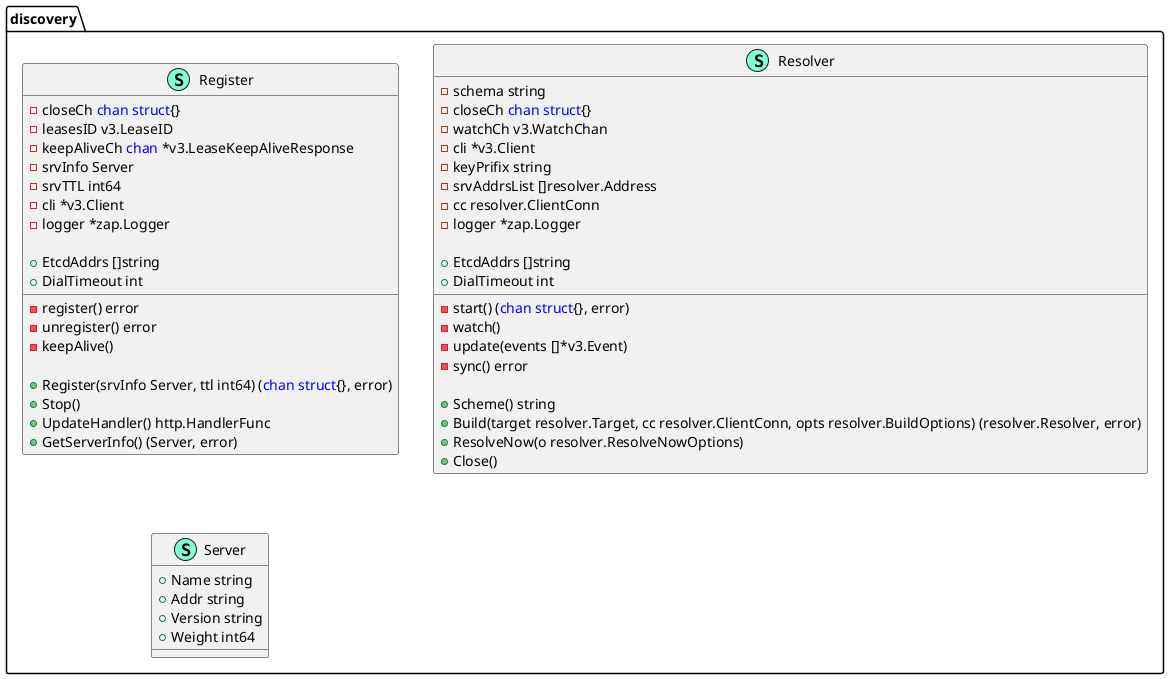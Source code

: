 @startuml
namespace discovery {
    class Register << (S,Aquamarine) >> {
        - closeCh <font color=blue>chan</font> <font color=blue>struct</font>{}
        - leasesID v3.LeaseID
        - keepAliveCh <font color=blue>chan</font> *v3.LeaseKeepAliveResponse
        - srvInfo Server
        - srvTTL int64
        - cli *v3.Client
        - logger *zap.Logger

        + EtcdAddrs []string
        + DialTimeout int

        - register() error
        - unregister() error
        - keepAlive() 

        + Register(srvInfo Server, ttl int64) (<font color=blue>chan</font> <font color=blue>struct</font>{}, error)
        + Stop() 
        + UpdateHandler() http.HandlerFunc
        + GetServerInfo() (Server, error)

    }
    class Resolver << (S,Aquamarine) >> {
        - schema string
        - closeCh <font color=blue>chan</font> <font color=blue>struct</font>{}
        - watchCh v3.WatchChan
        - cli *v3.Client
        - keyPrifix string
        - srvAddrsList []resolver.Address
        - cc resolver.ClientConn
        - logger *zap.Logger

        + EtcdAddrs []string
        + DialTimeout int

        - start() (<font color=blue>chan</font> <font color=blue>struct</font>{}, error)
        - watch() 
        - update(events []*v3.Event) 
        - sync() error

        + Scheme() string
        + Build(target resolver.Target, cc resolver.ClientConn, opts resolver.BuildOptions) (resolver.Resolver, error)
        + ResolveNow(o resolver.ResolveNowOptions) 
        + Close() 

    }
    class Server << (S,Aquamarine) >> {
        + Name string
        + Addr string
        + Version string
        + Weight int64

    }
}


@enduml
